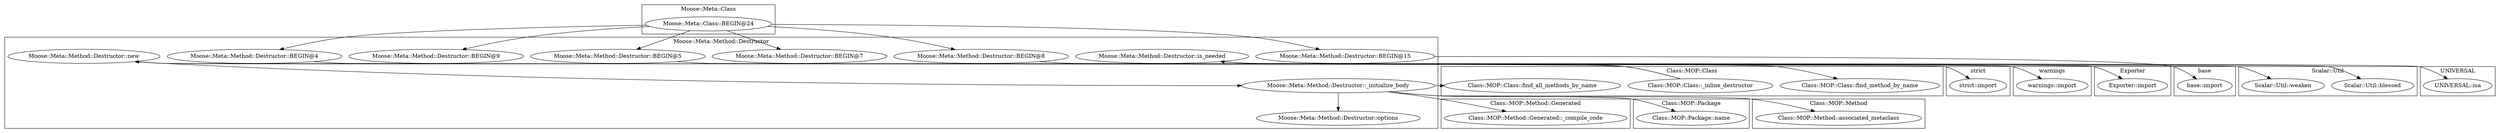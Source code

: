 digraph {
graph [overlap=false]
subgraph cluster_warnings {
	label="warnings";
	"warnings::import";
}
subgraph cluster_base {
	label="base";
	"base::import";
}
subgraph cluster_Class_MOP_Method_Generated {
	label="Class::MOP::Method::Generated";
	"Class::MOP::Method::Generated::_compile_code";
}
subgraph cluster_strict {
	label="strict";
	"strict::import";
}
subgraph cluster_Class_MOP_Class {
	label="Class::MOP::Class";
	"Class::MOP::Class::find_method_by_name";
	"Class::MOP::Class::find_all_methods_by_name";
	"Class::MOP::Class::_inline_destructor";
}
subgraph cluster_Exporter {
	label="Exporter";
	"Exporter::import";
}
subgraph cluster_Class_MOP_Package {
	label="Class::MOP::Package";
	"Class::MOP::Package::name";
}
subgraph cluster_Scalar_Util {
	label="Scalar::Util";
	"Scalar::Util::blessed";
	"Scalar::Util::weaken";
}
subgraph cluster_UNIVERSAL {
	label="UNIVERSAL";
	"UNIVERSAL::isa";
}
subgraph cluster_Moose_Meta_Class {
	label="Moose::Meta::Class";
	"Moose::Meta::Class::BEGIN@24";
}
subgraph cluster_Moose_Meta_Method_Destructor {
	label="Moose::Meta::Method::Destructor";
	"Moose::Meta::Method::Destructor::BEGIN@9";
	"Moose::Meta::Method::Destructor::BEGIN@4";
	"Moose::Meta::Method::Destructor::BEGIN@5";
	"Moose::Meta::Method::Destructor::BEGIN@8";
	"Moose::Meta::Method::Destructor::BEGIN@15";
	"Moose::Meta::Method::Destructor::_initialize_body";
	"Moose::Meta::Method::Destructor::options";
	"Moose::Meta::Method::Destructor::BEGIN@7";
	"Moose::Meta::Method::Destructor::new";
	"Moose::Meta::Method::Destructor::is_needed";
}
subgraph cluster_Class_MOP_Method {
	label="Class::MOP::Method";
	"Class::MOP::Method::associated_metaclass";
}
"Moose::Meta::Method::Destructor::_initialize_body" -> "Class::MOP::Class::find_all_methods_by_name";
"Moose::Meta::Method::Destructor::BEGIN@8" -> "Exporter::import";
"Moose::Meta::Method::Destructor::is_needed" -> "Scalar::Util::blessed";
"Moose::Meta::Class::BEGIN@24" -> "Moose::Meta::Method::Destructor::BEGIN@5";
"Moose::Meta::Method::Destructor::new" -> "Moose::Meta::Method::Destructor::_initialize_body";
"Moose::Meta::Method::Destructor::BEGIN@15" -> "base::import";
"Moose::Meta::Class::BEGIN@24" -> "Moose::Meta::Method::Destructor::BEGIN@7";
"Moose::Meta::Method::Destructor::BEGIN@5" -> "warnings::import";
"Moose::Meta::Method::Destructor::_initialize_body" -> "Class::MOP::Package::name";
"Moose::Meta::Method::Destructor::BEGIN@4" -> "strict::import";
"Moose::Meta::Class::BEGIN@24" -> "Moose::Meta::Method::Destructor::BEGIN@15";
"Moose::Meta::Method::Destructor::_initialize_body" -> "Class::MOP::Method::associated_metaclass";
"Class::MOP::Class::_inline_destructor" -> "Moose::Meta::Method::Destructor::is_needed";
"Moose::Meta::Class::BEGIN@24" -> "Moose::Meta::Method::Destructor::BEGIN@8";
"Moose::Meta::Method::Destructor::_initialize_body" -> "Moose::Meta::Method::Destructor::options";
"Class::MOP::Class::_inline_destructor" -> "Moose::Meta::Method::Destructor::new";
"Moose::Meta::Method::Destructor::new" -> "Scalar::Util::weaken";
"Moose::Meta::Method::Destructor::is_needed" -> "Class::MOP::Class::find_method_by_name";
"Moose::Meta::Method::Destructor::is_needed" -> "UNIVERSAL::isa";
"Moose::Meta::Class::BEGIN@24" -> "Moose::Meta::Method::Destructor::BEGIN@9";
"Moose::Meta::Method::Destructor::_initialize_body" -> "Class::MOP::Method::Generated::_compile_code";
"Moose::Meta::Class::BEGIN@24" -> "Moose::Meta::Method::Destructor::BEGIN@4";
}
